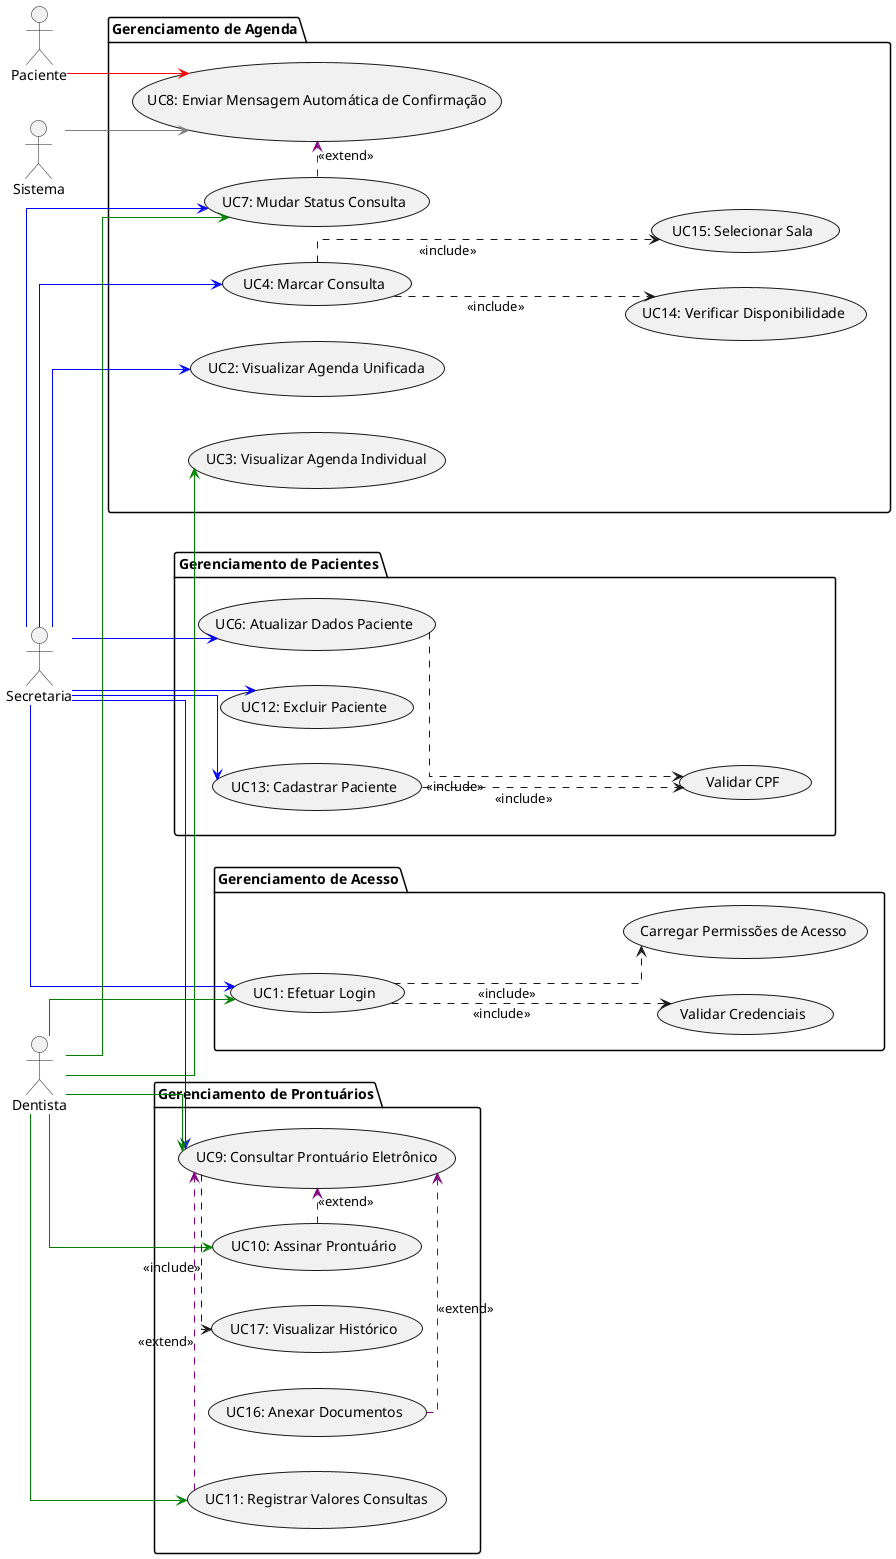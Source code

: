 @startuml diagrama_casos_de_uso

skinparam packageStyle rectangle
skinparam handwritten false
skinparam shadowing false
skinparam linetype ortho
skinparam packageStyle folder
skinparam usecaseBorderThickness 1

skinparam Rankdir top to bottom
left to right direction

actor Secretaria as sec
actor Dentista as dent
actor Paciente as pac
actor Sistema as sys

package "Gerenciamento de Acesso" {
  usecase "UC1: Efetuar Login" as UC1
  usecase "Validar Credenciais" as valid_cred
  usecase "Carregar Permissões de Acesso" as def_perm
}
together {
  package "Gerenciamento de Agenda" {
    together {
      usecase "UC2: Visualizar Agenda Unificada" as UC2
      usecase "UC3: Visualizar Agenda Individual" as UC3
    }
    together {
      usecase "UC4: Marcar Consulta" as UC4
    }
    together {
      usecase "UC7: Mudar Status Consulta" as UC7
      usecase "UC8: Enviar Mensagem Automática de Confirmação" as UC8
    }    
    together {
      usecase "UC14: Verificar Disponibilidade" as UC14
      usecase "UC15: Selecionar Sala" as UC15
    }
  }
}

together {
  package "Gerenciamento de Pacientes" {
    together {
      usecase "UC6: Atualizar Dados Paciente" as UC6
      usecase "UC12: Excluir Paciente" as UC12
    }
    together {
      usecase "UC13: Cadastrar Paciente" as UC13
      usecase "Validar CPF" as valid_cpf
    }
  }
}

together {

  package "Gerenciamento de Prontuários" {
    together {
      usecase "UC9: Consultar Prontuário Eletrônico" as UC9
      usecase "UC10: Assinar Prontuário" as UC10
    }    
    together {
      usecase "UC11: Registrar Valores Consultas" as UC11
      usecase "UC16: Anexar Documentos" as UC16
      usecase "UC17: Visualizar Histórico" as UC17
    }
  }
}

sec -[#blue]-> UC1
sec -[#blue]-> UC2
sec -[#blue]-> UC4
sec -[#blue]-> UC6
sec -[#blue]-> UC7
sec -[#blue]-> UC9
sec -[#blue]-> UC12
sec -[#blue]-> UC13

dent -[#green]-> UC1
dent -[#green]-> UC3
dent -[#green]-> UC7
dent -[#green]-> UC9
dent -[#green]-> UC10
dent -[#green]-> UC11

pac -[#red]-> UC8

sys -[#gray]-> UC8

UC1 ...> valid_cred : <<include>>
UC1 ...> def_perm : <<include>>
UC4 ...> UC14 : <<include>>
UC4 ...> UC15 : <<include>>
UC6 ...> valid_cpf : <<include>>
UC9 ...> UC17 : <<include>>
UC13 ...> valid_cpf : <<include>>

UC7 .[#purple]> UC8 : <<extend>>
UC10 .[#purple]> UC9 : <<extend>>
UC11 .[#purple]> UC9 : <<extend>>
UC16 .[#purple]> UC9 : <<extend>>


@enduml
